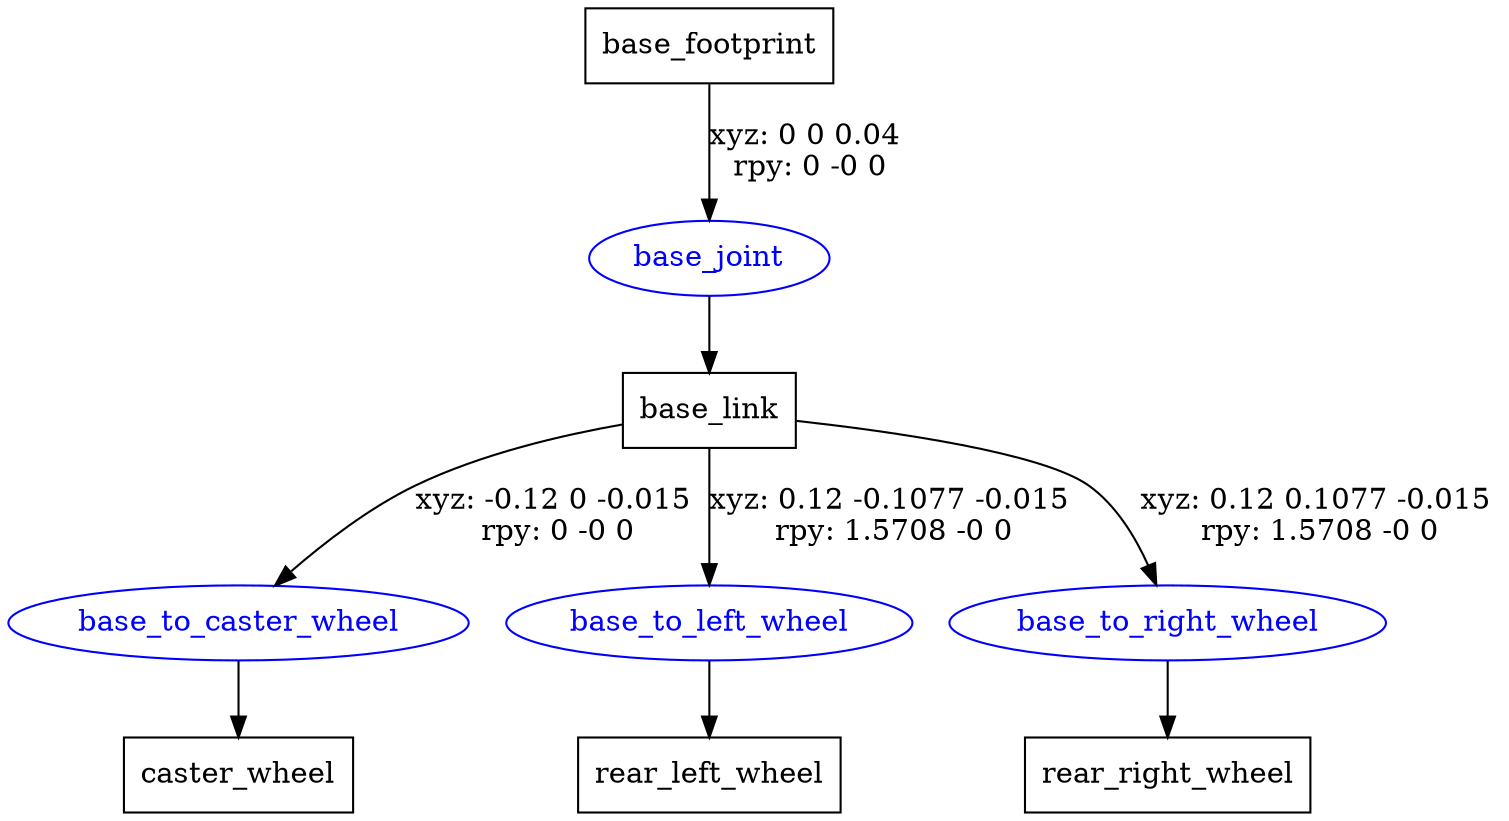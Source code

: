 digraph G {
node [shape=box];
"base_footprint" [label="base_footprint"];
"base_link" [label="base_link"];
"caster_wheel" [label="caster_wheel"];
"rear_left_wheel" [label="rear_left_wheel"];
"rear_right_wheel" [label="rear_right_wheel"];
node [shape=ellipse, color=blue, fontcolor=blue];
"base_footprint" -> "base_joint" [label="xyz: 0 0 0.04 \nrpy: 0 -0 0"]
"base_joint" -> "base_link"
"base_link" -> "base_to_caster_wheel" [label="xyz: -0.12 0 -0.015 \nrpy: 0 -0 0"]
"base_to_caster_wheel" -> "caster_wheel"
"base_link" -> "base_to_left_wheel" [label="xyz: 0.12 -0.1077 -0.015 \nrpy: 1.5708 -0 0"]
"base_to_left_wheel" -> "rear_left_wheel"
"base_link" -> "base_to_right_wheel" [label="xyz: 0.12 0.1077 -0.015 \nrpy: 1.5708 -0 0"]
"base_to_right_wheel" -> "rear_right_wheel"
}

